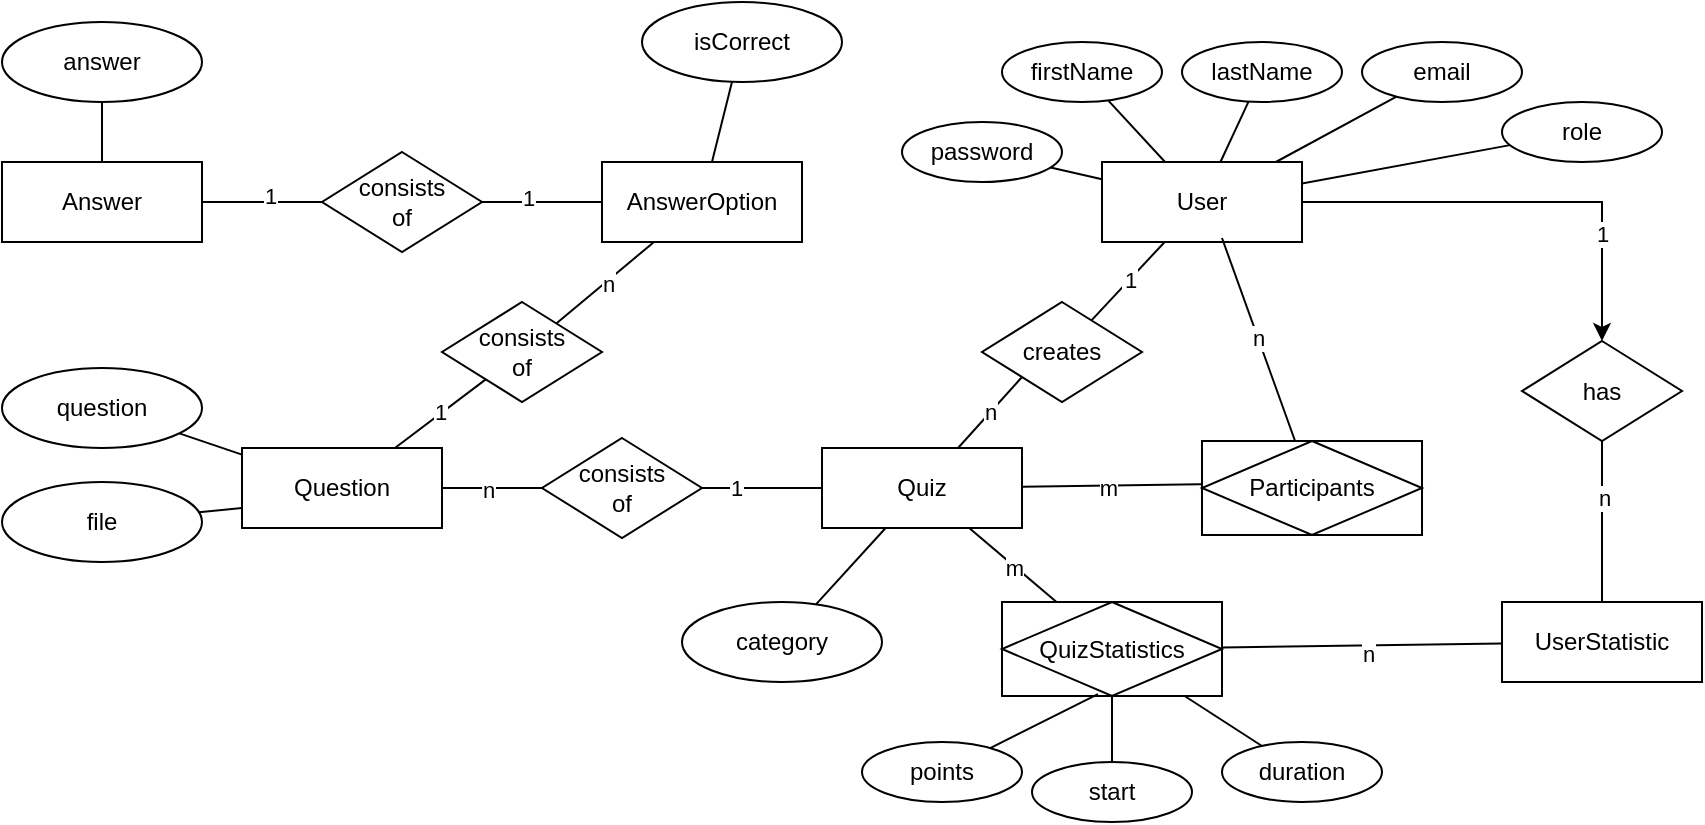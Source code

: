 <mxfile version="21.5.1" type="device">
  <diagram id="R2lEEEUBdFMjLlhIrx00" name="Page-1">
    <mxGraphModel dx="1434" dy="703" grid="1" gridSize="10" guides="1" tooltips="1" connect="1" arrows="1" fold="1" page="1" pageScale="1" pageWidth="850" pageHeight="1100" math="0" shadow="0" extFonts="Permanent Marker^https://fonts.googleapis.com/css?family=Permanent+Marker">
      <root>
        <mxCell id="0" />
        <mxCell id="1" parent="0" />
        <mxCell id="4Dnp_uTF5JpmLKtMvAhE-26" style="edgeStyle=orthogonalEdgeStyle;rounded=0;orthogonalLoop=1;jettySize=auto;html=1;endArrow=none;endFill=0;" edge="1" parent="1" source="4Dnp_uTF5JpmLKtMvAhE-1" target="4Dnp_uTF5JpmLKtMvAhE-24">
          <mxGeometry relative="1" as="geometry" />
        </mxCell>
        <mxCell id="4Dnp_uTF5JpmLKtMvAhE-27" value="1" style="edgeLabel;html=1;align=center;verticalAlign=middle;resizable=0;points=[];" vertex="1" connectable="0" parent="4Dnp_uTF5JpmLKtMvAhE-26">
          <mxGeometry x="0.114" y="3" relative="1" as="geometry">
            <mxPoint as="offset" />
          </mxGeometry>
        </mxCell>
        <mxCell id="4Dnp_uTF5JpmLKtMvAhE-1" value="Answer" style="whiteSpace=wrap;html=1;align=center;" vertex="1" parent="1">
          <mxGeometry x="110" y="140" width="100" height="40" as="geometry" />
        </mxCell>
        <mxCell id="4Dnp_uTF5JpmLKtMvAhE-2" value="AnswerOption" style="whiteSpace=wrap;html=1;align=center;" vertex="1" parent="1">
          <mxGeometry x="410" y="140" width="100" height="40" as="geometry" />
        </mxCell>
        <mxCell id="4Dnp_uTF5JpmLKtMvAhE-37" style="edgeStyle=orthogonalEdgeStyle;rounded=0;orthogonalLoop=1;jettySize=auto;html=1;entryX=0.125;entryY=0.5;entryDx=0;entryDy=0;entryPerimeter=0;endArrow=none;endFill=0;" edge="1" parent="1" source="4Dnp_uTF5JpmLKtMvAhE-3" target="4Dnp_uTF5JpmLKtMvAhE-35">
          <mxGeometry relative="1" as="geometry" />
        </mxCell>
        <mxCell id="4Dnp_uTF5JpmLKtMvAhE-40" value="n" style="edgeLabel;html=1;align=center;verticalAlign=middle;resizable=0;points=[];" vertex="1" connectable="0" parent="4Dnp_uTF5JpmLKtMvAhE-37">
          <mxGeometry x="-0.233" y="-1" relative="1" as="geometry">
            <mxPoint as="offset" />
          </mxGeometry>
        </mxCell>
        <mxCell id="4Dnp_uTF5JpmLKtMvAhE-3" value="Question" style="whiteSpace=wrap;html=1;align=center;" vertex="1" parent="1">
          <mxGeometry x="230" y="283" width="100" height="40" as="geometry" />
        </mxCell>
        <mxCell id="4Dnp_uTF5JpmLKtMvAhE-44" style="rounded=0;orthogonalLoop=1;jettySize=auto;html=1;entryX=0;entryY=1;entryDx=0;entryDy=0;endArrow=none;endFill=0;" edge="1" parent="1" source="4Dnp_uTF5JpmLKtMvAhE-4" target="4Dnp_uTF5JpmLKtMvAhE-43">
          <mxGeometry relative="1" as="geometry" />
        </mxCell>
        <mxCell id="4Dnp_uTF5JpmLKtMvAhE-46" value="n" style="edgeLabel;html=1;align=center;verticalAlign=middle;resizable=0;points=[];" vertex="1" connectable="0" parent="4Dnp_uTF5JpmLKtMvAhE-44">
          <mxGeometry x="0.007" relative="1" as="geometry">
            <mxPoint as="offset" />
          </mxGeometry>
        </mxCell>
        <mxCell id="4Dnp_uTF5JpmLKtMvAhE-50" style="rounded=0;orthogonalLoop=1;jettySize=auto;html=1;entryX=0.073;entryY=0.457;entryDx=0;entryDy=0;entryPerimeter=0;endArrow=none;endFill=0;" edge="1" parent="1" source="4Dnp_uTF5JpmLKtMvAhE-4" target="4Dnp_uTF5JpmLKtMvAhE-48">
          <mxGeometry relative="1" as="geometry" />
        </mxCell>
        <mxCell id="4Dnp_uTF5JpmLKtMvAhE-51" value="m" style="edgeLabel;html=1;align=center;verticalAlign=middle;resizable=0;points=[];" vertex="1" connectable="0" parent="4Dnp_uTF5JpmLKtMvAhE-50">
          <mxGeometry x="-0.123" y="-1" relative="1" as="geometry">
            <mxPoint as="offset" />
          </mxGeometry>
        </mxCell>
        <mxCell id="4Dnp_uTF5JpmLKtMvAhE-56" style="rounded=0;orthogonalLoop=1;jettySize=auto;html=1;endArrow=none;endFill=0;" edge="1" parent="1" source="4Dnp_uTF5JpmLKtMvAhE-4" target="4Dnp_uTF5JpmLKtMvAhE-55">
          <mxGeometry relative="1" as="geometry" />
        </mxCell>
        <mxCell id="4Dnp_uTF5JpmLKtMvAhE-58" value="m" style="edgeLabel;html=1;align=center;verticalAlign=middle;resizable=0;points=[];" vertex="1" connectable="0" parent="4Dnp_uTF5JpmLKtMvAhE-56">
          <mxGeometry x="0.049" y="-1" relative="1" as="geometry">
            <mxPoint as="offset" />
          </mxGeometry>
        </mxCell>
        <mxCell id="4Dnp_uTF5JpmLKtMvAhE-4" value="Quiz" style="whiteSpace=wrap;html=1;align=center;" vertex="1" parent="1">
          <mxGeometry x="520" y="283" width="100" height="40" as="geometry" />
        </mxCell>
        <mxCell id="4Dnp_uTF5JpmLKtMvAhE-71" style="edgeStyle=orthogonalEdgeStyle;rounded=0;orthogonalLoop=1;jettySize=auto;html=1;entryX=0.5;entryY=0;entryDx=0;entryDy=0;" edge="1" parent="1" source="4Dnp_uTF5JpmLKtMvAhE-5" target="4Dnp_uTF5JpmLKtMvAhE-70">
          <mxGeometry relative="1" as="geometry" />
        </mxCell>
        <mxCell id="4Dnp_uTF5JpmLKtMvAhE-72" value="1" style="edgeLabel;html=1;align=center;verticalAlign=middle;resizable=0;points=[];" vertex="1" connectable="0" parent="4Dnp_uTF5JpmLKtMvAhE-71">
          <mxGeometry x="0.51" relative="1" as="geometry">
            <mxPoint as="offset" />
          </mxGeometry>
        </mxCell>
        <mxCell id="4Dnp_uTF5JpmLKtMvAhE-5" value="User" style="whiteSpace=wrap;html=1;align=center;" vertex="1" parent="1">
          <mxGeometry x="660" y="140" width="100" height="40" as="geometry" />
        </mxCell>
        <mxCell id="4Dnp_uTF5JpmLKtMvAhE-6" value="UserStatistic" style="whiteSpace=wrap;html=1;align=center;" vertex="1" parent="1">
          <mxGeometry x="860" y="360" width="100" height="40" as="geometry" />
        </mxCell>
        <mxCell id="4Dnp_uTF5JpmLKtMvAhE-9" style="rounded=0;orthogonalLoop=1;jettySize=auto;html=1;entryX=0.5;entryY=0;entryDx=0;entryDy=0;endArrow=none;endFill=0;" edge="1" parent="1" source="4Dnp_uTF5JpmLKtMvAhE-7" target="4Dnp_uTF5JpmLKtMvAhE-1">
          <mxGeometry relative="1" as="geometry" />
        </mxCell>
        <mxCell id="4Dnp_uTF5JpmLKtMvAhE-7" value="answer" style="ellipse;whiteSpace=wrap;html=1;align=center;" vertex="1" parent="1">
          <mxGeometry x="110" y="70" width="100" height="40" as="geometry" />
        </mxCell>
        <mxCell id="4Dnp_uTF5JpmLKtMvAhE-14" style="rounded=0;orthogonalLoop=1;jettySize=auto;html=1;endArrow=none;endFill=0;" edge="1" parent="1" source="4Dnp_uTF5JpmLKtMvAhE-13" target="4Dnp_uTF5JpmLKtMvAhE-2">
          <mxGeometry relative="1" as="geometry" />
        </mxCell>
        <mxCell id="4Dnp_uTF5JpmLKtMvAhE-13" value="isCorrect" style="ellipse;whiteSpace=wrap;html=1;align=center;" vertex="1" parent="1">
          <mxGeometry x="430" y="60" width="100" height="40" as="geometry" />
        </mxCell>
        <mxCell id="4Dnp_uTF5JpmLKtMvAhE-19" style="rounded=0;orthogonalLoop=1;jettySize=auto;html=1;endArrow=none;endFill=0;" edge="1" parent="1" source="4Dnp_uTF5JpmLKtMvAhE-16" target="4Dnp_uTF5JpmLKtMvAhE-3">
          <mxGeometry relative="1" as="geometry" />
        </mxCell>
        <mxCell id="4Dnp_uTF5JpmLKtMvAhE-16" value="question" style="ellipse;whiteSpace=wrap;html=1;align=center;" vertex="1" parent="1">
          <mxGeometry x="110" y="243" width="100" height="40" as="geometry" />
        </mxCell>
        <mxCell id="4Dnp_uTF5JpmLKtMvAhE-20" style="rounded=0;orthogonalLoop=1;jettySize=auto;html=1;entryX=0;entryY=0.75;entryDx=0;entryDy=0;endArrow=none;endFill=0;" edge="1" parent="1" source="4Dnp_uTF5JpmLKtMvAhE-18" target="4Dnp_uTF5JpmLKtMvAhE-3">
          <mxGeometry relative="1" as="geometry" />
        </mxCell>
        <mxCell id="4Dnp_uTF5JpmLKtMvAhE-18" value="file" style="ellipse;whiteSpace=wrap;html=1;align=center;" vertex="1" parent="1">
          <mxGeometry x="110" y="300" width="100" height="40" as="geometry" />
        </mxCell>
        <mxCell id="4Dnp_uTF5JpmLKtMvAhE-25" style="edgeStyle=orthogonalEdgeStyle;rounded=0;orthogonalLoop=1;jettySize=auto;html=1;entryX=0;entryY=0.5;entryDx=0;entryDy=0;endArrow=none;endFill=0;" edge="1" parent="1" source="4Dnp_uTF5JpmLKtMvAhE-24" target="4Dnp_uTF5JpmLKtMvAhE-2">
          <mxGeometry relative="1" as="geometry" />
        </mxCell>
        <mxCell id="4Dnp_uTF5JpmLKtMvAhE-28" value="1" style="edgeLabel;html=1;align=center;verticalAlign=middle;resizable=0;points=[];" vertex="1" connectable="0" parent="4Dnp_uTF5JpmLKtMvAhE-25">
          <mxGeometry x="-0.229" y="2" relative="1" as="geometry">
            <mxPoint as="offset" />
          </mxGeometry>
        </mxCell>
        <mxCell id="4Dnp_uTF5JpmLKtMvAhE-24" value="consists&lt;br&gt;of" style="shape=rhombus;perimeter=rhombusPerimeter;whiteSpace=wrap;html=1;align=center;" vertex="1" parent="1">
          <mxGeometry x="270" y="135" width="80" height="50" as="geometry" />
        </mxCell>
        <mxCell id="4Dnp_uTF5JpmLKtMvAhE-31" style="rounded=0;orthogonalLoop=1;jettySize=auto;html=1;endArrow=none;endFill=0;" edge="1" parent="1" source="4Dnp_uTF5JpmLKtMvAhE-29" target="4Dnp_uTF5JpmLKtMvAhE-2">
          <mxGeometry relative="1" as="geometry" />
        </mxCell>
        <mxCell id="4Dnp_uTF5JpmLKtMvAhE-34" value="n" style="edgeLabel;html=1;align=center;verticalAlign=middle;resizable=0;points=[];" vertex="1" connectable="0" parent="4Dnp_uTF5JpmLKtMvAhE-31">
          <mxGeometry x="0.042" y="-1" relative="1" as="geometry">
            <mxPoint as="offset" />
          </mxGeometry>
        </mxCell>
        <mxCell id="4Dnp_uTF5JpmLKtMvAhE-32" style="rounded=0;orthogonalLoop=1;jettySize=auto;html=1;endArrow=none;endFill=0;" edge="1" parent="1" source="4Dnp_uTF5JpmLKtMvAhE-29" target="4Dnp_uTF5JpmLKtMvAhE-3">
          <mxGeometry relative="1" as="geometry" />
        </mxCell>
        <mxCell id="4Dnp_uTF5JpmLKtMvAhE-33" value="1" style="edgeLabel;html=1;align=center;verticalAlign=middle;resizable=0;points=[];" vertex="1" connectable="0" parent="4Dnp_uTF5JpmLKtMvAhE-32">
          <mxGeometry x="-0.034" y="-2" relative="1" as="geometry">
            <mxPoint y="1" as="offset" />
          </mxGeometry>
        </mxCell>
        <mxCell id="4Dnp_uTF5JpmLKtMvAhE-29" value="consists&lt;br&gt;of" style="shape=rhombus;perimeter=rhombusPerimeter;whiteSpace=wrap;html=1;align=center;" vertex="1" parent="1">
          <mxGeometry x="330" y="210" width="80" height="50" as="geometry" />
        </mxCell>
        <mxCell id="4Dnp_uTF5JpmLKtMvAhE-38" style="edgeStyle=orthogonalEdgeStyle;rounded=0;orthogonalLoop=1;jettySize=auto;html=1;entryX=0;entryY=0.5;entryDx=0;entryDy=0;endArrow=none;endFill=0;" edge="1" parent="1" source="4Dnp_uTF5JpmLKtMvAhE-35" target="4Dnp_uTF5JpmLKtMvAhE-4">
          <mxGeometry relative="1" as="geometry" />
        </mxCell>
        <mxCell id="4Dnp_uTF5JpmLKtMvAhE-41" value="1" style="edgeLabel;html=1;align=center;verticalAlign=middle;resizable=0;points=[];" vertex="1" connectable="0" parent="4Dnp_uTF5JpmLKtMvAhE-38">
          <mxGeometry x="-0.433" relative="1" as="geometry">
            <mxPoint as="offset" />
          </mxGeometry>
        </mxCell>
        <mxCell id="4Dnp_uTF5JpmLKtMvAhE-35" value="consists&lt;br&gt;of" style="shape=rhombus;perimeter=rhombusPerimeter;whiteSpace=wrap;html=1;align=center;" vertex="1" parent="1">
          <mxGeometry x="380" y="278" width="80" height="50" as="geometry" />
        </mxCell>
        <mxCell id="4Dnp_uTF5JpmLKtMvAhE-45" value="1" style="rounded=0;orthogonalLoop=1;jettySize=auto;html=1;endArrow=none;endFill=0;" edge="1" parent="1" source="4Dnp_uTF5JpmLKtMvAhE-43" target="4Dnp_uTF5JpmLKtMvAhE-5">
          <mxGeometry relative="1" as="geometry" />
        </mxCell>
        <mxCell id="4Dnp_uTF5JpmLKtMvAhE-47" value="1" style="edgeLabel;html=1;align=center;verticalAlign=middle;resizable=0;points=[];" vertex="1" connectable="0" parent="4Dnp_uTF5JpmLKtMvAhE-45">
          <mxGeometry x="0.041" relative="1" as="geometry">
            <mxPoint as="offset" />
          </mxGeometry>
        </mxCell>
        <mxCell id="4Dnp_uTF5JpmLKtMvAhE-43" value="creates" style="shape=rhombus;perimeter=rhombusPerimeter;whiteSpace=wrap;html=1;align=center;" vertex="1" parent="1">
          <mxGeometry x="600" y="210" width="80" height="50" as="geometry" />
        </mxCell>
        <mxCell id="4Dnp_uTF5JpmLKtMvAhE-49" style="rounded=0;orthogonalLoop=1;jettySize=auto;html=1;entryX=0.6;entryY=0.95;entryDx=0;entryDy=0;entryPerimeter=0;endArrow=none;endFill=0;" edge="1" parent="1" source="4Dnp_uTF5JpmLKtMvAhE-48" target="4Dnp_uTF5JpmLKtMvAhE-5">
          <mxGeometry relative="1" as="geometry" />
        </mxCell>
        <mxCell id="4Dnp_uTF5JpmLKtMvAhE-52" value="n" style="edgeLabel;html=1;align=center;verticalAlign=middle;resizable=0;points=[];" vertex="1" connectable="0" parent="4Dnp_uTF5JpmLKtMvAhE-49">
          <mxGeometry x="0.032" relative="1" as="geometry">
            <mxPoint as="offset" />
          </mxGeometry>
        </mxCell>
        <mxCell id="4Dnp_uTF5JpmLKtMvAhE-48" value="Participants" style="shape=associativeEntity;whiteSpace=wrap;html=1;align=center;" vertex="1" parent="1">
          <mxGeometry x="710" y="279.5" width="110" height="47" as="geometry" />
        </mxCell>
        <mxCell id="4Dnp_uTF5JpmLKtMvAhE-54" style="rounded=0;orthogonalLoop=1;jettySize=auto;html=1;endArrow=none;endFill=0;" edge="1" parent="1" source="4Dnp_uTF5JpmLKtMvAhE-53" target="4Dnp_uTF5JpmLKtMvAhE-4">
          <mxGeometry relative="1" as="geometry" />
        </mxCell>
        <mxCell id="4Dnp_uTF5JpmLKtMvAhE-53" value="category" style="ellipse;whiteSpace=wrap;html=1;align=center;" vertex="1" parent="1">
          <mxGeometry x="450" y="360" width="100" height="40" as="geometry" />
        </mxCell>
        <mxCell id="4Dnp_uTF5JpmLKtMvAhE-57" style="rounded=0;orthogonalLoop=1;jettySize=auto;html=1;endArrow=none;endFill=0;" edge="1" parent="1" source="4Dnp_uTF5JpmLKtMvAhE-55" target="4Dnp_uTF5JpmLKtMvAhE-6">
          <mxGeometry relative="1" as="geometry" />
        </mxCell>
        <mxCell id="4Dnp_uTF5JpmLKtMvAhE-59" value="n" style="edgeLabel;html=1;align=center;verticalAlign=middle;resizable=0;points=[];" vertex="1" connectable="0" parent="4Dnp_uTF5JpmLKtMvAhE-57">
          <mxGeometry x="0.041" y="-4" relative="1" as="geometry">
            <mxPoint as="offset" />
          </mxGeometry>
        </mxCell>
        <mxCell id="4Dnp_uTF5JpmLKtMvAhE-55" value="QuizStatistics" style="shape=associativeEntity;whiteSpace=wrap;html=1;align=center;" vertex="1" parent="1">
          <mxGeometry x="610" y="360" width="110" height="47" as="geometry" />
        </mxCell>
        <mxCell id="4Dnp_uTF5JpmLKtMvAhE-61" style="rounded=0;orthogonalLoop=1;jettySize=auto;html=1;endArrow=none;endFill=0;entryX=0.436;entryY=0.979;entryDx=0;entryDy=0;entryPerimeter=0;" edge="1" parent="1" source="4Dnp_uTF5JpmLKtMvAhE-60" target="4Dnp_uTF5JpmLKtMvAhE-55">
          <mxGeometry relative="1" as="geometry">
            <mxPoint x="630" y="410" as="targetPoint" />
          </mxGeometry>
        </mxCell>
        <mxCell id="4Dnp_uTF5JpmLKtMvAhE-60" value="points" style="ellipse;whiteSpace=wrap;html=1;align=center;" vertex="1" parent="1">
          <mxGeometry x="540" y="430" width="80" height="30" as="geometry" />
        </mxCell>
        <mxCell id="4Dnp_uTF5JpmLKtMvAhE-66" style="edgeStyle=orthogonalEdgeStyle;rounded=0;orthogonalLoop=1;jettySize=auto;html=1;entryX=0.5;entryY=1;entryDx=0;entryDy=0;endArrow=none;endFill=0;" edge="1" parent="1" source="4Dnp_uTF5JpmLKtMvAhE-62" target="4Dnp_uTF5JpmLKtMvAhE-55">
          <mxGeometry relative="1" as="geometry" />
        </mxCell>
        <mxCell id="4Dnp_uTF5JpmLKtMvAhE-62" value="start" style="ellipse;whiteSpace=wrap;html=1;align=center;" vertex="1" parent="1">
          <mxGeometry x="625" y="440" width="80" height="30" as="geometry" />
        </mxCell>
        <mxCell id="4Dnp_uTF5JpmLKtMvAhE-68" style="rounded=0;orthogonalLoop=1;jettySize=auto;html=1;endArrow=none;endFill=0;" edge="1" parent="1" source="4Dnp_uTF5JpmLKtMvAhE-67" target="4Dnp_uTF5JpmLKtMvAhE-55">
          <mxGeometry relative="1" as="geometry" />
        </mxCell>
        <mxCell id="4Dnp_uTF5JpmLKtMvAhE-67" value="duration" style="ellipse;whiteSpace=wrap;html=1;align=center;" vertex="1" parent="1">
          <mxGeometry x="720" y="430" width="80" height="30" as="geometry" />
        </mxCell>
        <mxCell id="4Dnp_uTF5JpmLKtMvAhE-73" style="rounded=0;orthogonalLoop=1;jettySize=auto;html=1;endArrow=none;endFill=0;entryX=0.5;entryY=0;entryDx=0;entryDy=0;" edge="1" parent="1" source="4Dnp_uTF5JpmLKtMvAhE-70" target="4Dnp_uTF5JpmLKtMvAhE-6">
          <mxGeometry relative="1" as="geometry">
            <mxPoint x="890" y="350" as="targetPoint" />
          </mxGeometry>
        </mxCell>
        <mxCell id="4Dnp_uTF5JpmLKtMvAhE-74" value="n" style="edgeLabel;html=1;align=center;verticalAlign=middle;resizable=0;points=[];" vertex="1" connectable="0" parent="4Dnp_uTF5JpmLKtMvAhE-73">
          <mxGeometry x="-0.264" y="1" relative="1" as="geometry">
            <mxPoint y="-1" as="offset" />
          </mxGeometry>
        </mxCell>
        <mxCell id="4Dnp_uTF5JpmLKtMvAhE-70" value="has" style="shape=rhombus;perimeter=rhombusPerimeter;whiteSpace=wrap;html=1;align=center;" vertex="1" parent="1">
          <mxGeometry x="870" y="229.5" width="80" height="50" as="geometry" />
        </mxCell>
        <mxCell id="4Dnp_uTF5JpmLKtMvAhE-81" style="rounded=0;orthogonalLoop=1;jettySize=auto;html=1;endArrow=none;endFill=0;" edge="1" parent="1" source="4Dnp_uTF5JpmLKtMvAhE-75" target="4Dnp_uTF5JpmLKtMvAhE-5">
          <mxGeometry relative="1" as="geometry" />
        </mxCell>
        <mxCell id="4Dnp_uTF5JpmLKtMvAhE-75" value="firstName" style="ellipse;whiteSpace=wrap;html=1;align=center;" vertex="1" parent="1">
          <mxGeometry x="610" y="80" width="80" height="30" as="geometry" />
        </mxCell>
        <mxCell id="4Dnp_uTF5JpmLKtMvAhE-82" style="rounded=0;orthogonalLoop=1;jettySize=auto;html=1;endArrow=none;endFill=0;" edge="1" parent="1" source="4Dnp_uTF5JpmLKtMvAhE-76" target="4Dnp_uTF5JpmLKtMvAhE-5">
          <mxGeometry relative="1" as="geometry" />
        </mxCell>
        <mxCell id="4Dnp_uTF5JpmLKtMvAhE-76" value="lastName" style="ellipse;whiteSpace=wrap;html=1;align=center;" vertex="1" parent="1">
          <mxGeometry x="700" y="80" width="80" height="30" as="geometry" />
        </mxCell>
        <mxCell id="4Dnp_uTF5JpmLKtMvAhE-83" style="rounded=0;orthogonalLoop=1;jettySize=auto;html=1;endArrow=none;endFill=0;" edge="1" parent="1" source="4Dnp_uTF5JpmLKtMvAhE-77" target="4Dnp_uTF5JpmLKtMvAhE-5">
          <mxGeometry relative="1" as="geometry" />
        </mxCell>
        <mxCell id="4Dnp_uTF5JpmLKtMvAhE-77" value="email" style="ellipse;whiteSpace=wrap;html=1;align=center;" vertex="1" parent="1">
          <mxGeometry x="790" y="80" width="80" height="30" as="geometry" />
        </mxCell>
        <mxCell id="4Dnp_uTF5JpmLKtMvAhE-80" style="rounded=0;orthogonalLoop=1;jettySize=auto;html=1;endArrow=none;endFill=0;" edge="1" parent="1" source="4Dnp_uTF5JpmLKtMvAhE-78" target="4Dnp_uTF5JpmLKtMvAhE-5">
          <mxGeometry relative="1" as="geometry" />
        </mxCell>
        <mxCell id="4Dnp_uTF5JpmLKtMvAhE-78" value="password" style="ellipse;whiteSpace=wrap;html=1;align=center;" vertex="1" parent="1">
          <mxGeometry x="560" y="120" width="80" height="30" as="geometry" />
        </mxCell>
        <mxCell id="4Dnp_uTF5JpmLKtMvAhE-84" style="rounded=0;orthogonalLoop=1;jettySize=auto;html=1;endArrow=none;endFill=0;" edge="1" parent="1" source="4Dnp_uTF5JpmLKtMvAhE-79" target="4Dnp_uTF5JpmLKtMvAhE-5">
          <mxGeometry relative="1" as="geometry" />
        </mxCell>
        <mxCell id="4Dnp_uTF5JpmLKtMvAhE-79" value="role" style="ellipse;whiteSpace=wrap;html=1;align=center;" vertex="1" parent="1">
          <mxGeometry x="860" y="110" width="80" height="30" as="geometry" />
        </mxCell>
      </root>
    </mxGraphModel>
  </diagram>
</mxfile>
